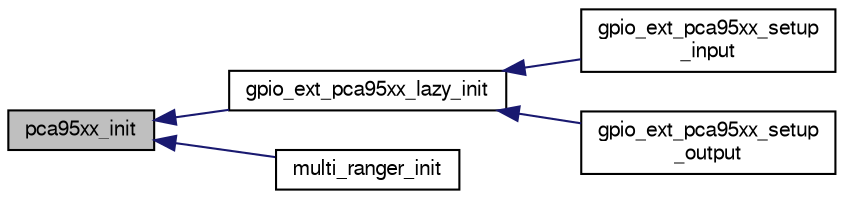 digraph "pca95xx_init"
{
  edge [fontname="FreeSans",fontsize="10",labelfontname="FreeSans",labelfontsize="10"];
  node [fontname="FreeSans",fontsize="10",shape=record];
  rankdir="LR";
  Node1 [label="pca95xx_init",height=0.2,width=0.4,color="black", fillcolor="grey75", style="filled", fontcolor="black"];
  Node1 -> Node2 [dir="back",color="midnightblue",fontsize="10",style="solid",fontname="FreeSans"];
  Node2 [label="gpio_ext_pca95xx_lazy_init",height=0.2,width=0.4,color="black", fillcolor="white", style="filled",URL="$gpio__ext__pca95xx_8c.html#af5880a77c4c855512ed4ec4f6a9c67fc"];
  Node2 -> Node3 [dir="back",color="midnightblue",fontsize="10",style="solid",fontname="FreeSans"];
  Node3 [label="gpio_ext_pca95xx_setup\l_input",height=0.2,width=0.4,color="black", fillcolor="white", style="filled",URL="$gpio__ext__pca95xx_8c.html#aa13737256e233a165c2b1f3c02d9d971"];
  Node2 -> Node4 [dir="back",color="midnightblue",fontsize="10",style="solid",fontname="FreeSans"];
  Node4 [label="gpio_ext_pca95xx_setup\l_output",height=0.2,width=0.4,color="black", fillcolor="white", style="filled",URL="$gpio__ext__pca95xx_8c.html#a876d7428f1dcaba4b9f7473953f21fad"];
  Node1 -> Node5 [dir="back",color="midnightblue",fontsize="10",style="solid",fontname="FreeSans"];
  Node5 [label="multi_ranger_init",height=0.2,width=0.4,color="black", fillcolor="white", style="filled",URL="$cf__deck__multi__ranger_8h.html#a580f0b30e559460505edfb2c90dd8e8f",tooltip="Module init. "];
}
